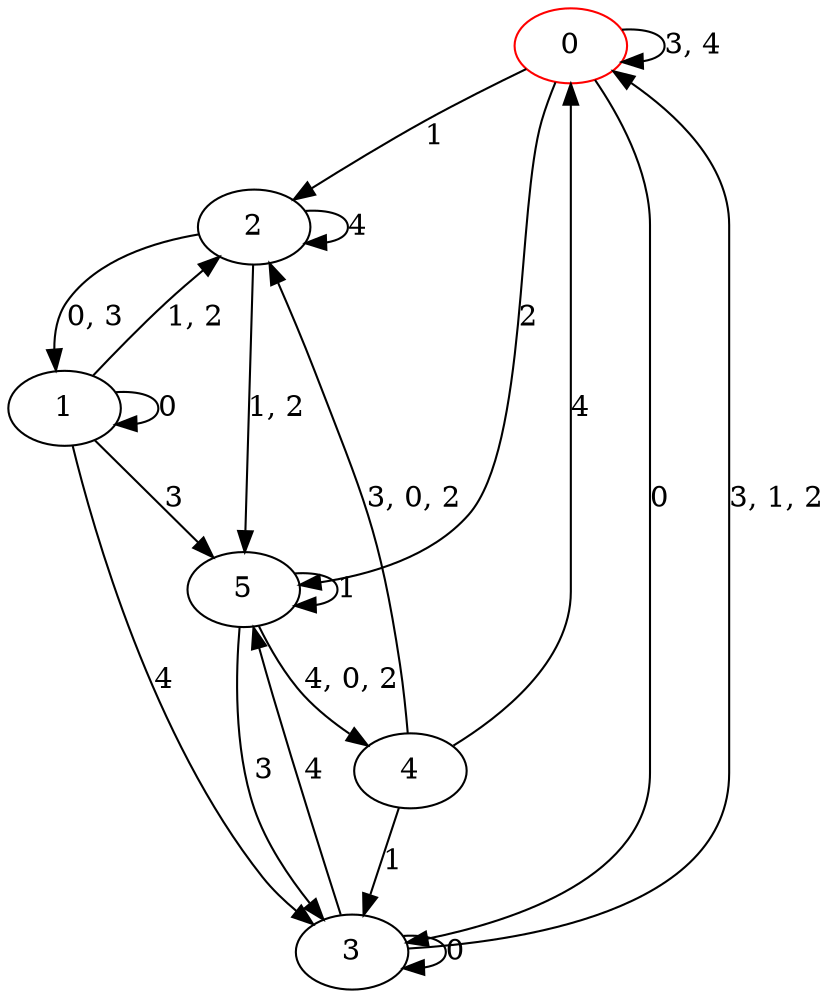 digraph g {
0 [label= "0"] [color="red"];
1 [label= "1"];
2 [label= "2"];
3 [label= "3"];
4 [label= "4"];
5 [label= "5"];
0 -> 3[label= "0"];
0 -> 2[label= "1"];
0 -> 5[label= "2"];
1 -> 1[label= "0"];
1 -> 5[label= "3"];
1 -> 3[label= "4"];
2 -> 2[label= "4"];
3 -> 3[label= "0"];
3 -> 5[label= "4"];
4 -> 3[label= "1"];
4 -> 0[label= "4"];
5 -> 5[label= "1"];
5 -> 3[label= "3"];
0 -> 0[label= "3, 4"];
1 -> 2[label= "1, 2"];
2 -> 1[label= "0, 3"];
2 -> 5[label= "1, 2"];
3 -> 0[label= "3, 1, 2"];
4 -> 2[label= "3, 0, 2"];
5 -> 4[label= "4, 0, 2"];
}
